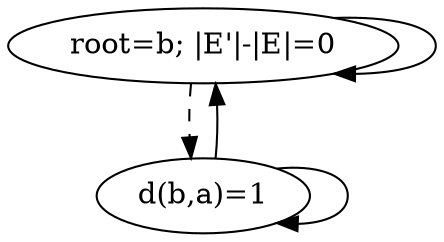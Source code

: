 digraph out {
b [label="root=b; |E'|-|E|=0"];
b -> b;
b -> a [style=dashed];
a [label="d(b,a)=1"];
a -> a;
a -> b;
}
